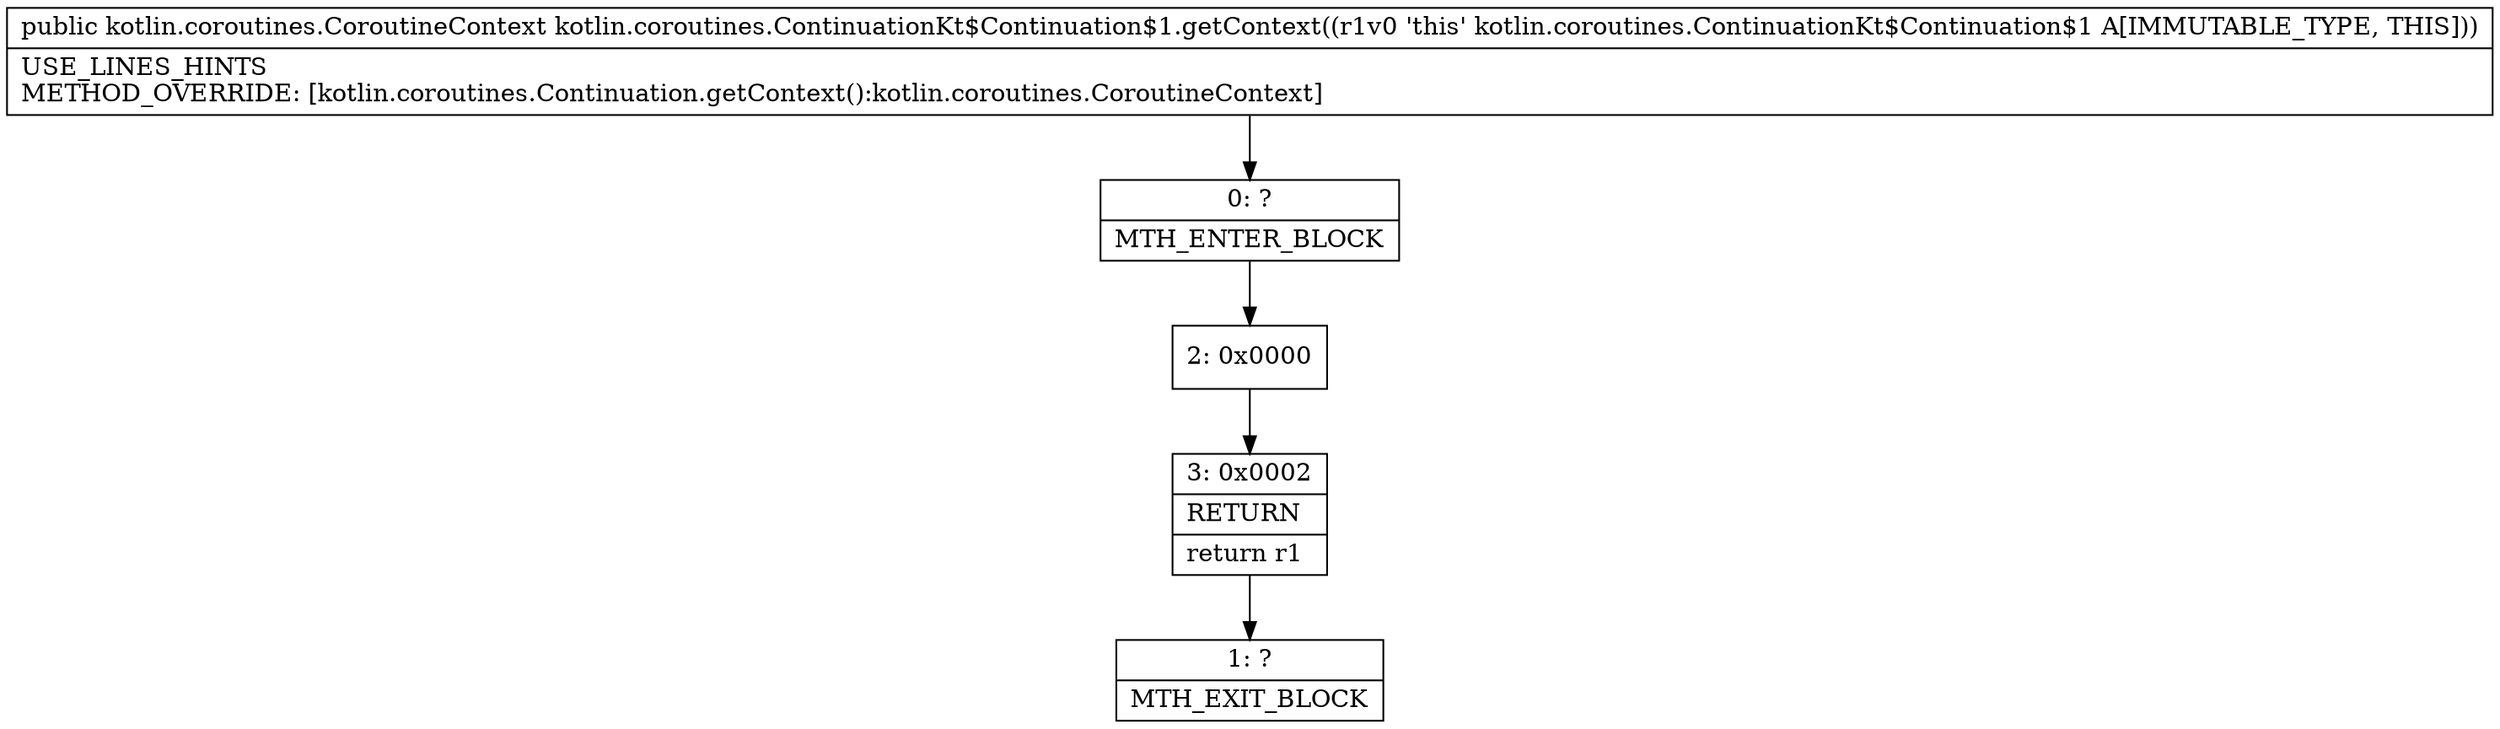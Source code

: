 digraph "CFG forkotlin.coroutines.ContinuationKt$Continuation$1.getContext()Lkotlin\/coroutines\/CoroutineContext;" {
Node_0 [shape=record,label="{0\:\ ?|MTH_ENTER_BLOCK\l}"];
Node_2 [shape=record,label="{2\:\ 0x0000}"];
Node_3 [shape=record,label="{3\:\ 0x0002|RETURN\l|return r1\l}"];
Node_1 [shape=record,label="{1\:\ ?|MTH_EXIT_BLOCK\l}"];
MethodNode[shape=record,label="{public kotlin.coroutines.CoroutineContext kotlin.coroutines.ContinuationKt$Continuation$1.getContext((r1v0 'this' kotlin.coroutines.ContinuationKt$Continuation$1 A[IMMUTABLE_TYPE, THIS]))  | USE_LINES_HINTS\lMETHOD_OVERRIDE: [kotlin.coroutines.Continuation.getContext():kotlin.coroutines.CoroutineContext]\l}"];
MethodNode -> Node_0;Node_0 -> Node_2;
Node_2 -> Node_3;
Node_3 -> Node_1;
}

